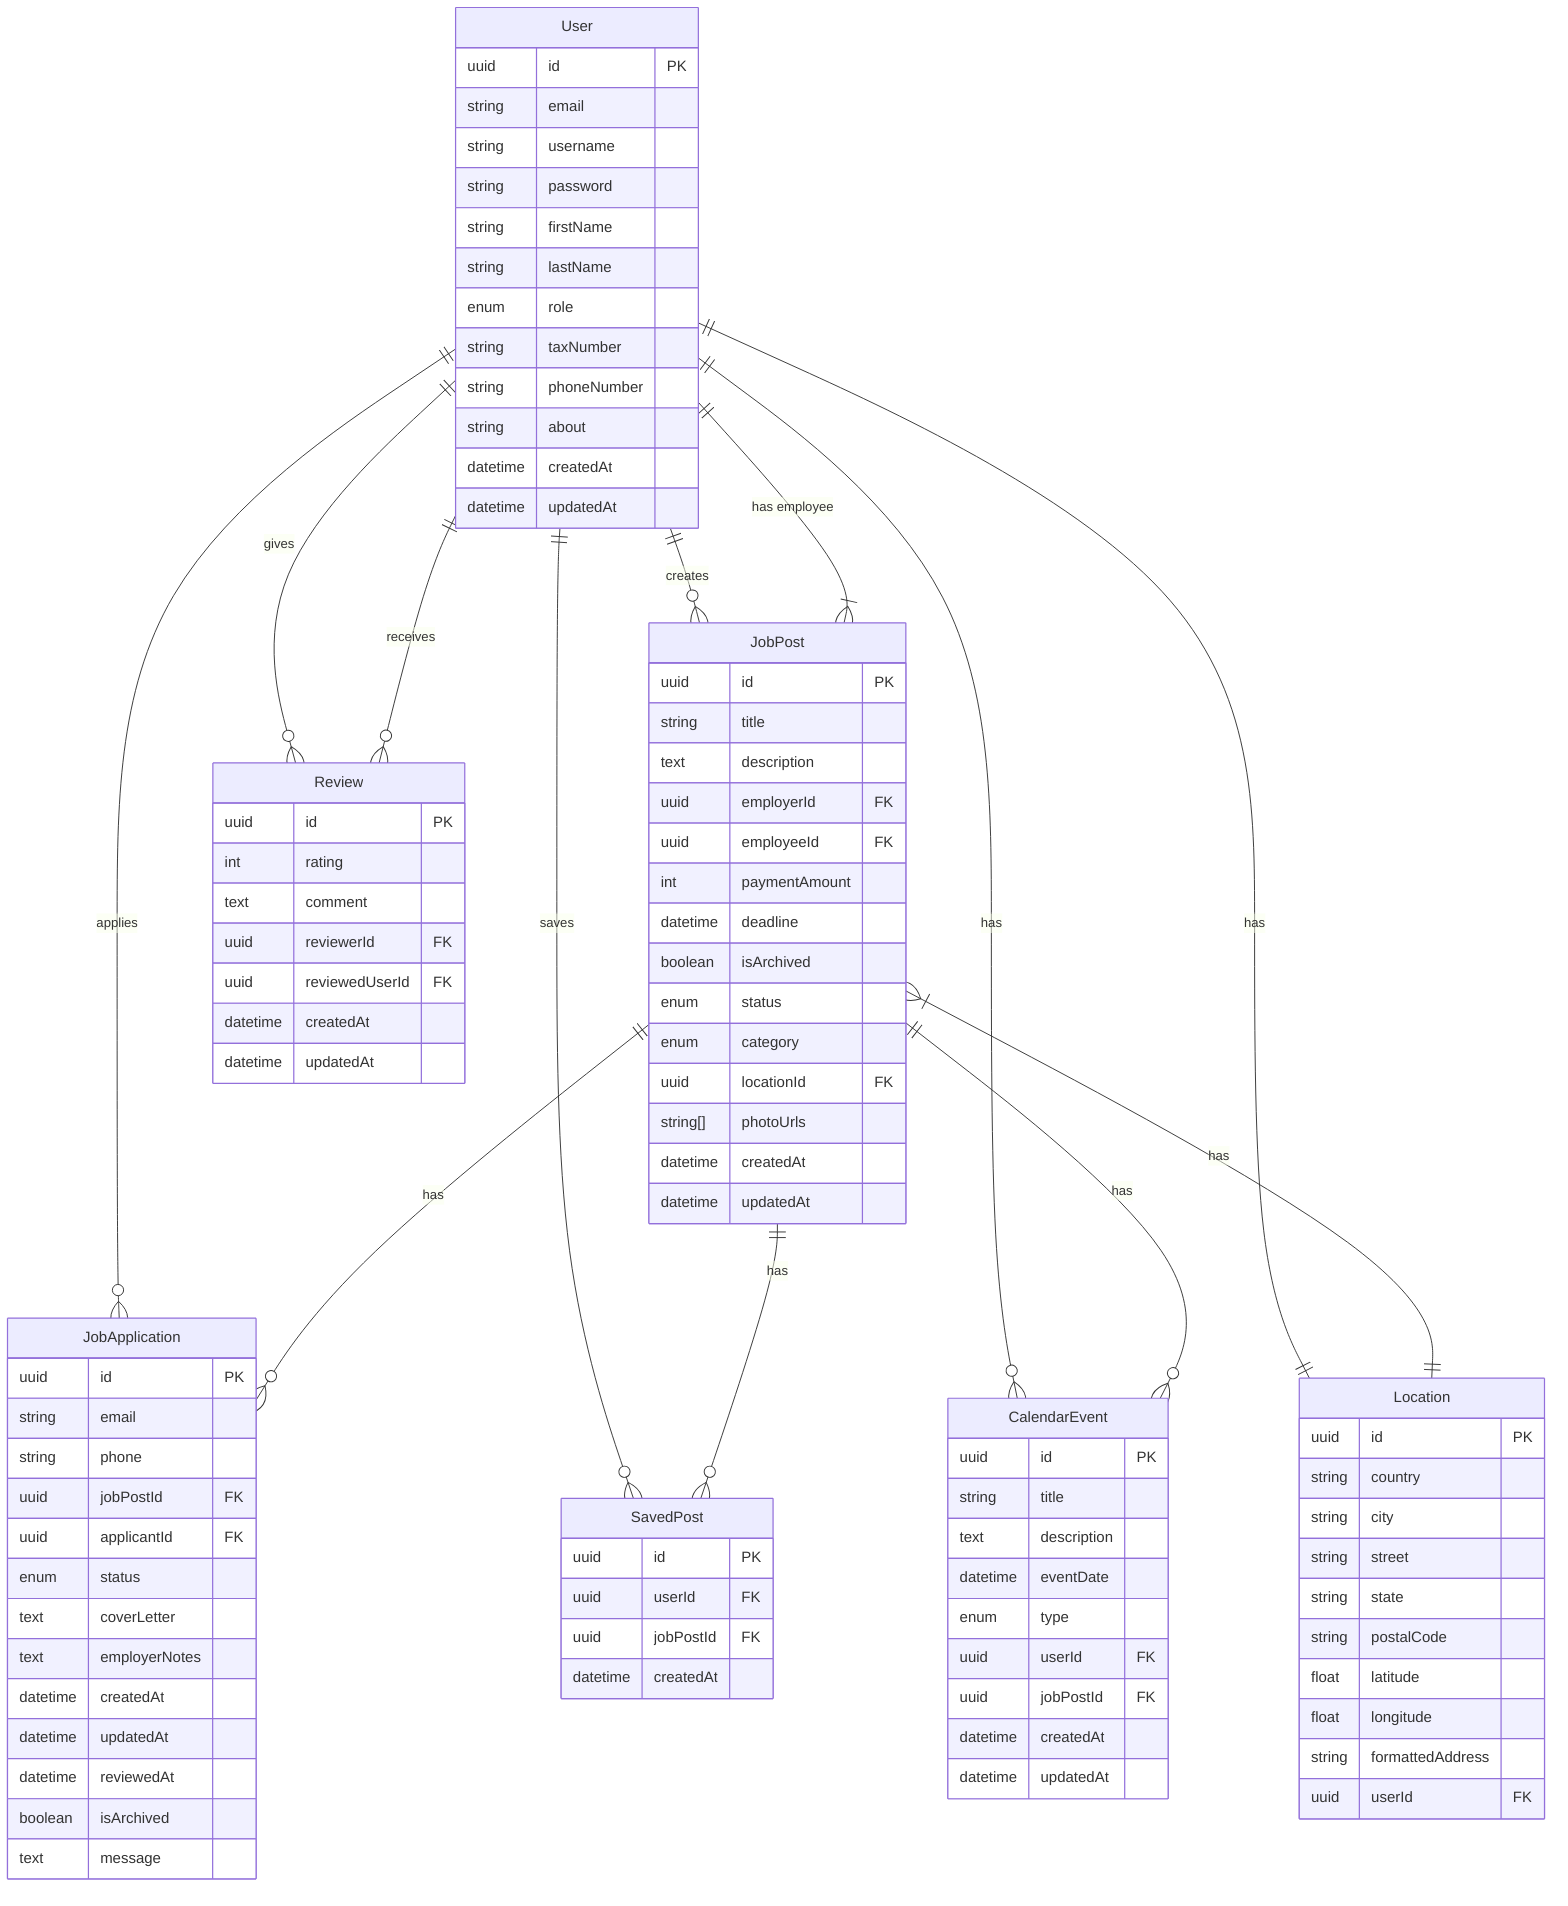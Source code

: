 erDiagram
    User ||--o{ JobPost : "creates"
    User ||--o{ JobApplication : "applies"
    User ||--o{ Review : "gives"
    User ||--o{ Review : "receives"
    User ||--o{ SavedPost : "saves"
    User ||--o{ CalendarEvent : "has"
    User ||--|| Location : "has"
    
    JobPost ||--o{ JobApplication : "has"
    JobPost ||--o{ SavedPost : "has"
    JobPost ||--o{ CalendarEvent : "has"
    JobPost }|--|| Location : "has"
    JobPost }|--|| User : "has employee"

    User {
        uuid id PK
        string email
        string username
        string password
        string firstName
        string lastName
        enum role
        string taxNumber
        string phoneNumber
        string about
        datetime createdAt
        datetime updatedAt
    }

    JobPost {
        uuid id PK
        string title
        text description
        uuid employerId FK
        uuid employeeId FK
        int paymentAmount
        datetime deadline
        boolean isArchived
        enum status
        enum category
        uuid locationId FK
        string[] photoUrls
        datetime createdAt
        datetime updatedAt
    }

    JobApplication {
        uuid id PK
        string email
        string phone
        uuid jobPostId FK
        uuid applicantId FK
        enum status
        text coverLetter
        text employerNotes
        datetime createdAt
        datetime updatedAt
        datetime reviewedAt
        boolean isArchived
        text message
    }

    Review {
        uuid id PK
        int rating
        text comment
        uuid reviewerId FK
        uuid reviewedUserId FK
        datetime createdAt
        datetime updatedAt
    }

    Location {
        uuid id PK
        string country
        string city
        string street
        string state
        string postalCode
        float latitude
        float longitude
        string formattedAddress
        uuid userId FK
    }

    SavedPost {
        uuid id PK
        uuid userId FK
        uuid jobPostId FK
        datetime createdAt
    }

    CalendarEvent {
        uuid id PK
        string title
        text description
        datetime eventDate
        enum type
        uuid userId FK
        uuid jobPostId FK
        datetime createdAt
        datetime updatedAt
    }